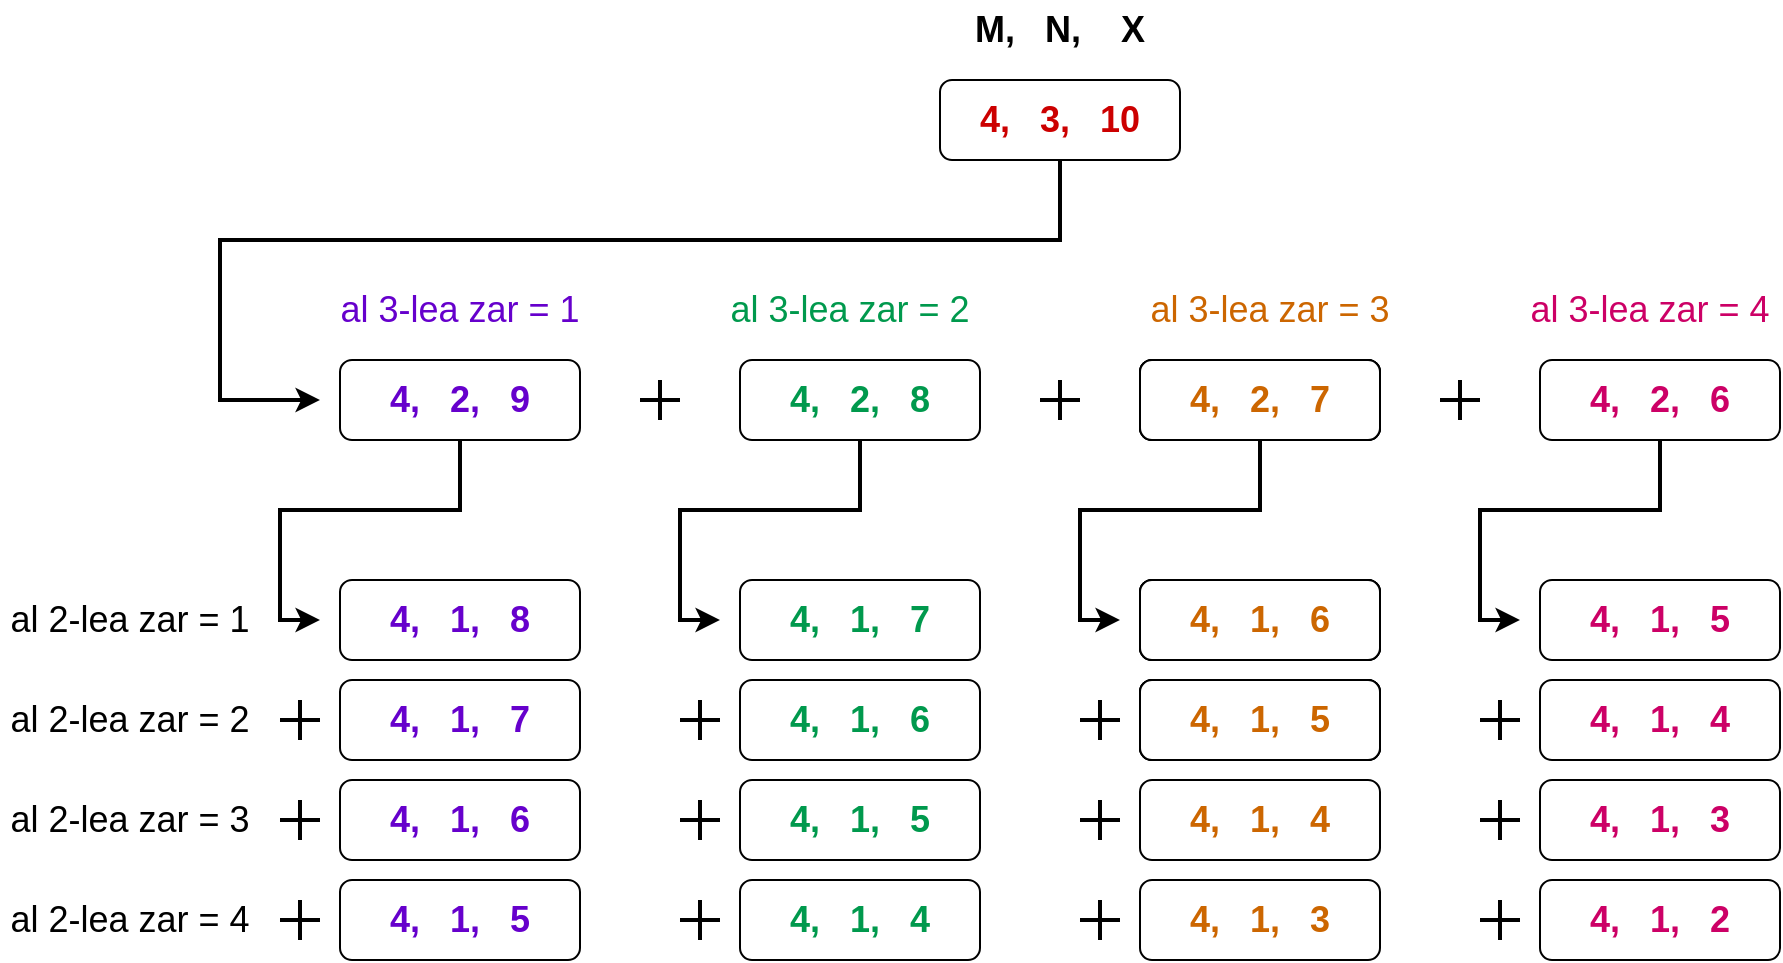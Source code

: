 <mxfile version="17.4.6" type="device"><diagram id="ODs-v9GNX_JuZ_AW3SLY" name="Page-1"><mxGraphModel dx="2071" dy="631" grid="1" gridSize="10" guides="1" tooltips="1" connect="1" arrows="1" fold="1" page="1" pageScale="1" pageWidth="850" pageHeight="1100" math="0" shadow="0"><root><mxCell id="0"/><mxCell id="1" parent="0"/><mxCell id="lGs6dSnpncBemj-owr9X-1" value="&lt;font color=&quot;#CC0000&quot;&gt;&lt;b&gt;&lt;font style=&quot;font-size: 18px&quot;&gt;4,&amp;nbsp;&amp;nbsp; 3,&amp;nbsp;&amp;nbsp; 10&lt;/font&gt;&lt;/b&gt;&lt;/font&gt;" style="rounded=1;whiteSpace=wrap;html=1;" vertex="1" parent="1"><mxGeometry x="340" y="140" width="120" height="40" as="geometry"/></mxCell><mxCell id="lGs6dSnpncBemj-owr9X-2" value="&lt;b&gt;M, &amp;nbsp; N, &amp;nbsp;&amp;nbsp; X&lt;/b&gt;" style="text;html=1;strokeColor=none;fillColor=none;align=center;verticalAlign=middle;whiteSpace=wrap;rounded=0;fontSize=18;fontColor=#000000;" vertex="1" parent="1"><mxGeometry x="330" y="100" width="140" height="30" as="geometry"/></mxCell><mxCell id="lGs6dSnpncBemj-owr9X-29" style="edgeStyle=orthogonalEdgeStyle;rounded=0;orthogonalLoop=1;jettySize=auto;html=1;fontSize=18;fontColor=#000000;strokeWidth=2;" edge="1" parent="1" source="lGs6dSnpncBemj-owr9X-3"><mxGeometry relative="1" as="geometry"><mxPoint x="30" y="410" as="targetPoint"/><Array as="points"><mxPoint x="100" y="355"/><mxPoint x="10" y="355"/><mxPoint x="10" y="410"/></Array></mxGeometry></mxCell><mxCell id="lGs6dSnpncBemj-owr9X-3" value="&lt;font&gt;&lt;b&gt;&lt;font style=&quot;font-size: 18px&quot;&gt;4,&amp;nbsp;&amp;nbsp; 2,&amp;nbsp;&amp;nbsp; 9&lt;/font&gt;&lt;/b&gt;&lt;/font&gt;" style="rounded=1;whiteSpace=wrap;html=1;fontColor=#6600CC;" vertex="1" parent="1"><mxGeometry x="40" y="280" width="120" height="40" as="geometry"/></mxCell><mxCell id="lGs6dSnpncBemj-owr9X-4" value="&lt;font&gt;&lt;b&gt;&lt;font style=&quot;font-size: 18px&quot;&gt;4,&amp;nbsp;&amp;nbsp; 2,&amp;nbsp;&amp;nbsp; 8&lt;br&gt;&lt;/font&gt;&lt;/b&gt;&lt;/font&gt;" style="rounded=1;whiteSpace=wrap;html=1;fontColor=#00994D;" vertex="1" parent="1"><mxGeometry x="240" y="280" width="120" height="40" as="geometry"/></mxCell><mxCell id="lGs6dSnpncBemj-owr9X-5" value="&lt;font&gt;&lt;b&gt;&lt;font style=&quot;font-size: 18px&quot;&gt;4,&amp;nbsp;&amp;nbsp; 2,&amp;nbsp;&amp;nbsp; 7&lt;/font&gt;&lt;/b&gt;&lt;/font&gt;" style="rounded=1;whiteSpace=wrap;html=1;fontColor=#7EA6E0;" vertex="1" parent="1"><mxGeometry x="440" y="280" width="120" height="40" as="geometry"/></mxCell><mxCell id="lGs6dSnpncBemj-owr9X-6" value="&lt;font&gt;&lt;b&gt;&lt;font style=&quot;font-size: 18px&quot;&gt;4,&amp;nbsp;&amp;nbsp; 2,&amp;nbsp;&amp;nbsp; 6&lt;/font&gt;&lt;/b&gt;&lt;/font&gt;" style="rounded=1;whiteSpace=wrap;html=1;fontColor=#CC0066;" vertex="1" parent="1"><mxGeometry x="640" y="280" width="120" height="40" as="geometry"/></mxCell><mxCell id="lGs6dSnpncBemj-owr9X-7" value="&lt;font&gt;&lt;b&gt;&lt;font style=&quot;font-size: 18px&quot;&gt;4,&amp;nbsp;&amp;nbsp; 1,&amp;nbsp;&amp;nbsp; 8&lt;/font&gt;&lt;/b&gt;&lt;/font&gt;" style="rounded=1;whiteSpace=wrap;html=1;fontColor=#6600CC;" vertex="1" parent="1"><mxGeometry x="40" y="390" width="120" height="40" as="geometry"/></mxCell><mxCell id="lGs6dSnpncBemj-owr9X-8" value="&lt;font&gt;&lt;b&gt;&lt;font style=&quot;font-size: 18px&quot;&gt;4,&amp;nbsp;&amp;nbsp; 1,&amp;nbsp;&amp;nbsp; 7&lt;/font&gt;&lt;/b&gt;&lt;/font&gt;" style="rounded=1;whiteSpace=wrap;html=1;fontColor=#6600CC;" vertex="1" parent="1"><mxGeometry x="40" y="440" width="120" height="40" as="geometry"/></mxCell><mxCell id="lGs6dSnpncBemj-owr9X-9" value="&lt;font&gt;&lt;b&gt;&lt;font style=&quot;font-size: 18px&quot;&gt;4,&amp;nbsp;&amp;nbsp; 1,&amp;nbsp;&amp;nbsp; 6&lt;/font&gt;&lt;/b&gt;&lt;/font&gt;" style="rounded=1;whiteSpace=wrap;html=1;fontColor=#6600CC;" vertex="1" parent="1"><mxGeometry x="40" y="490" width="120" height="40" as="geometry"/></mxCell><mxCell id="lGs6dSnpncBemj-owr9X-10" value="&lt;font&gt;&lt;b&gt;&lt;font style=&quot;font-size: 18px&quot;&gt;4,&amp;nbsp;&amp;nbsp; 1,&amp;nbsp;&amp;nbsp; 5&lt;/font&gt;&lt;/b&gt;&lt;/font&gt;" style="rounded=1;whiteSpace=wrap;html=1;fontColor=#6600CC;" vertex="1" parent="1"><mxGeometry x="40" y="540" width="120" height="40" as="geometry"/></mxCell><mxCell id="lGs6dSnpncBemj-owr9X-14" value="" style="group;strokeWidth=2;" vertex="1" connectable="0" parent="1"><mxGeometry x="190" y="290" width="20" height="20" as="geometry"/></mxCell><mxCell id="lGs6dSnpncBemj-owr9X-12" value="" style="endArrow=none;html=1;rounded=0;fontSize=18;fontColor=#000000;strokeWidth=2;" edge="1" parent="lGs6dSnpncBemj-owr9X-14"><mxGeometry width="50" height="50" relative="1" as="geometry"><mxPoint x="10" y="20" as="sourcePoint"/><mxPoint x="10" as="targetPoint"/></mxGeometry></mxCell><mxCell id="lGs6dSnpncBemj-owr9X-13" value="" style="endArrow=none;html=1;rounded=0;fontSize=18;fontColor=#000000;strokeWidth=2;" edge="1" parent="lGs6dSnpncBemj-owr9X-14"><mxGeometry width="50" height="50" relative="1" as="geometry"><mxPoint y="10" as="sourcePoint"/><mxPoint x="20" y="10" as="targetPoint"/></mxGeometry></mxCell><mxCell id="lGs6dSnpncBemj-owr9X-15" value="" style="group;strokeWidth=2;" vertex="1" connectable="0" parent="1"><mxGeometry x="10" y="450" width="20" height="20" as="geometry"/></mxCell><mxCell id="lGs6dSnpncBemj-owr9X-16" value="" style="endArrow=none;html=1;rounded=0;fontSize=18;fontColor=#000000;strokeWidth=2;" edge="1" parent="lGs6dSnpncBemj-owr9X-15"><mxGeometry width="50" height="50" relative="1" as="geometry"><mxPoint x="10" y="20" as="sourcePoint"/><mxPoint x="10" as="targetPoint"/></mxGeometry></mxCell><mxCell id="lGs6dSnpncBemj-owr9X-17" value="" style="endArrow=none;html=1;rounded=0;fontSize=18;fontColor=#000000;strokeWidth=2;" edge="1" parent="lGs6dSnpncBemj-owr9X-15"><mxGeometry width="50" height="50" relative="1" as="geometry"><mxPoint y="10" as="sourcePoint"/><mxPoint x="20" y="10" as="targetPoint"/></mxGeometry></mxCell><mxCell id="lGs6dSnpncBemj-owr9X-22" value="" style="group;strokeWidth=2;" vertex="1" connectable="0" parent="1"><mxGeometry x="10" y="500" width="20" height="20" as="geometry"/></mxCell><mxCell id="lGs6dSnpncBemj-owr9X-23" value="" style="endArrow=none;html=1;rounded=0;fontSize=18;fontColor=#000000;strokeWidth=2;" edge="1" parent="lGs6dSnpncBemj-owr9X-22"><mxGeometry width="50" height="50" relative="1" as="geometry"><mxPoint x="10" y="20" as="sourcePoint"/><mxPoint x="10" as="targetPoint"/></mxGeometry></mxCell><mxCell id="lGs6dSnpncBemj-owr9X-24" value="" style="endArrow=none;html=1;rounded=0;fontSize=18;fontColor=#000000;strokeWidth=2;" edge="1" parent="lGs6dSnpncBemj-owr9X-22"><mxGeometry width="50" height="50" relative="1" as="geometry"><mxPoint y="10" as="sourcePoint"/><mxPoint x="20" y="10" as="targetPoint"/></mxGeometry></mxCell><mxCell id="lGs6dSnpncBemj-owr9X-25" value="" style="group;strokeWidth=2;" vertex="1" connectable="0" parent="1"><mxGeometry x="10" y="550" width="20" height="20" as="geometry"/></mxCell><mxCell id="lGs6dSnpncBemj-owr9X-26" value="" style="endArrow=none;html=1;rounded=0;fontSize=18;fontColor=#000000;strokeWidth=2;" edge="1" parent="lGs6dSnpncBemj-owr9X-25"><mxGeometry width="50" height="50" relative="1" as="geometry"><mxPoint x="10" y="20" as="sourcePoint"/><mxPoint x="10" as="targetPoint"/></mxGeometry></mxCell><mxCell id="lGs6dSnpncBemj-owr9X-27" value="" style="endArrow=none;html=1;rounded=0;fontSize=18;fontColor=#000000;strokeWidth=2;" edge="1" parent="lGs6dSnpncBemj-owr9X-25"><mxGeometry width="50" height="50" relative="1" as="geometry"><mxPoint y="10" as="sourcePoint"/><mxPoint x="20" y="10" as="targetPoint"/></mxGeometry></mxCell><mxCell id="lGs6dSnpncBemj-owr9X-28" value="" style="endArrow=classic;html=1;rounded=0;fontSize=18;fontColor=#000000;strokeWidth=2;exitX=0.5;exitY=1;exitDx=0;exitDy=0;" edge="1" parent="1" source="lGs6dSnpncBemj-owr9X-1"><mxGeometry width="50" height="50" relative="1" as="geometry"><mxPoint x="420" y="220" as="sourcePoint"/><mxPoint x="30" y="300" as="targetPoint"/><Array as="points"><mxPoint x="400" y="220"/><mxPoint x="60" y="220"/><mxPoint x="-20" y="220"/><mxPoint x="-20" y="300"/></Array></mxGeometry></mxCell><mxCell id="lGs6dSnpncBemj-owr9X-44" style="edgeStyle=orthogonalEdgeStyle;rounded=0;orthogonalLoop=1;jettySize=auto;html=1;fontSize=18;fontColor=#000000;strokeWidth=2;" edge="1" parent="1"><mxGeometry relative="1" as="geometry"><mxPoint x="300" y="320" as="sourcePoint"/><mxPoint x="230" y="410" as="targetPoint"/><Array as="points"><mxPoint x="300" y="355"/><mxPoint x="210" y="355"/><mxPoint x="210" y="410"/></Array></mxGeometry></mxCell><mxCell id="lGs6dSnpncBemj-owr9X-45" value="&lt;font&gt;&lt;b&gt;&lt;font style=&quot;font-size: 18px&quot;&gt;4,&amp;nbsp;&amp;nbsp; 1,&amp;nbsp;&amp;nbsp; 7&lt;/font&gt;&lt;/b&gt;&lt;/font&gt;" style="rounded=1;whiteSpace=wrap;html=1;fontColor=#00994D;" vertex="1" parent="1"><mxGeometry x="240" y="390" width="120" height="40" as="geometry"/></mxCell><mxCell id="lGs6dSnpncBemj-owr9X-46" value="&lt;font&gt;&lt;b&gt;&lt;font style=&quot;font-size: 18px&quot;&gt;4,&amp;nbsp;&amp;nbsp; 1,&amp;nbsp;&amp;nbsp; 6&lt;/font&gt;&lt;/b&gt;&lt;/font&gt;" style="rounded=1;whiteSpace=wrap;html=1;fontColor=#00994D;" vertex="1" parent="1"><mxGeometry x="240" y="440" width="120" height="40" as="geometry"/></mxCell><mxCell id="lGs6dSnpncBemj-owr9X-47" value="&lt;font&gt;&lt;b&gt;&lt;font style=&quot;font-size: 18px&quot;&gt;4,&amp;nbsp;&amp;nbsp; 1,&amp;nbsp;&amp;nbsp; 5&lt;/font&gt;&lt;/b&gt;&lt;/font&gt;" style="rounded=1;whiteSpace=wrap;html=1;fontColor=#00994D;" vertex="1" parent="1"><mxGeometry x="240" y="490" width="120" height="40" as="geometry"/></mxCell><mxCell id="lGs6dSnpncBemj-owr9X-48" value="&lt;font&gt;&lt;b&gt;&lt;font style=&quot;font-size: 18px&quot;&gt;4,&amp;nbsp;&amp;nbsp; 1,&amp;nbsp;&amp;nbsp; 4&lt;/font&gt;&lt;/b&gt;&lt;/font&gt;" style="rounded=1;whiteSpace=wrap;html=1;fontColor=#00994D;" vertex="1" parent="1"><mxGeometry x="240" y="540" width="120" height="40" as="geometry"/></mxCell><mxCell id="lGs6dSnpncBemj-owr9X-49" value="" style="group;strokeWidth=2;" vertex="1" connectable="0" parent="1"><mxGeometry x="210" y="450" width="20" height="20" as="geometry"/></mxCell><mxCell id="lGs6dSnpncBemj-owr9X-50" value="" style="endArrow=none;html=1;rounded=0;fontSize=18;fontColor=#000000;strokeWidth=2;" edge="1" parent="lGs6dSnpncBemj-owr9X-49"><mxGeometry width="50" height="50" relative="1" as="geometry"><mxPoint x="10" y="20" as="sourcePoint"/><mxPoint x="10" as="targetPoint"/></mxGeometry></mxCell><mxCell id="lGs6dSnpncBemj-owr9X-51" value="" style="endArrow=none;html=1;rounded=0;fontSize=18;fontColor=#000000;strokeWidth=2;" edge="1" parent="lGs6dSnpncBemj-owr9X-49"><mxGeometry width="50" height="50" relative="1" as="geometry"><mxPoint y="10" as="sourcePoint"/><mxPoint x="20" y="10" as="targetPoint"/></mxGeometry></mxCell><mxCell id="lGs6dSnpncBemj-owr9X-52" value="" style="group;strokeWidth=2;" vertex="1" connectable="0" parent="1"><mxGeometry x="210" y="500" width="20" height="20" as="geometry"/></mxCell><mxCell id="lGs6dSnpncBemj-owr9X-53" value="" style="endArrow=none;html=1;rounded=0;fontSize=18;fontColor=#000000;strokeWidth=2;" edge="1" parent="lGs6dSnpncBemj-owr9X-52"><mxGeometry width="50" height="50" relative="1" as="geometry"><mxPoint x="10" y="20" as="sourcePoint"/><mxPoint x="10" as="targetPoint"/></mxGeometry></mxCell><mxCell id="lGs6dSnpncBemj-owr9X-54" value="" style="endArrow=none;html=1;rounded=0;fontSize=18;fontColor=#000000;strokeWidth=2;" edge="1" parent="lGs6dSnpncBemj-owr9X-52"><mxGeometry width="50" height="50" relative="1" as="geometry"><mxPoint y="10" as="sourcePoint"/><mxPoint x="20" y="10" as="targetPoint"/></mxGeometry></mxCell><mxCell id="lGs6dSnpncBemj-owr9X-55" value="" style="group;strokeWidth=2;" vertex="1" connectable="0" parent="1"><mxGeometry x="210" y="550" width="20" height="20" as="geometry"/></mxCell><mxCell id="lGs6dSnpncBemj-owr9X-56" value="" style="endArrow=none;html=1;rounded=0;fontSize=18;fontColor=#000000;strokeWidth=2;" edge="1" parent="lGs6dSnpncBemj-owr9X-55"><mxGeometry width="50" height="50" relative="1" as="geometry"><mxPoint x="10" y="20" as="sourcePoint"/><mxPoint x="10" as="targetPoint"/></mxGeometry></mxCell><mxCell id="lGs6dSnpncBemj-owr9X-57" value="" style="endArrow=none;html=1;rounded=0;fontSize=18;fontColor=#000000;strokeWidth=2;" edge="1" parent="lGs6dSnpncBemj-owr9X-55"><mxGeometry width="50" height="50" relative="1" as="geometry"><mxPoint y="10" as="sourcePoint"/><mxPoint x="20" y="10" as="targetPoint"/></mxGeometry></mxCell><mxCell id="lGs6dSnpncBemj-owr9X-58" value="" style="group;strokeWidth=2;" vertex="1" connectable="0" parent="1"><mxGeometry x="390" y="290" width="20" height="20" as="geometry"/></mxCell><mxCell id="lGs6dSnpncBemj-owr9X-59" value="" style="endArrow=none;html=1;rounded=0;fontSize=18;fontColor=#000000;strokeWidth=2;" edge="1" parent="lGs6dSnpncBemj-owr9X-58"><mxGeometry width="50" height="50" relative="1" as="geometry"><mxPoint x="10" y="20" as="sourcePoint"/><mxPoint x="10" as="targetPoint"/></mxGeometry></mxCell><mxCell id="lGs6dSnpncBemj-owr9X-60" value="" style="endArrow=none;html=1;rounded=0;fontSize=18;fontColor=#000000;strokeWidth=2;" edge="1" parent="lGs6dSnpncBemj-owr9X-58"><mxGeometry width="50" height="50" relative="1" as="geometry"><mxPoint y="10" as="sourcePoint"/><mxPoint x="20" y="10" as="targetPoint"/></mxGeometry></mxCell><mxCell id="lGs6dSnpncBemj-owr9X-61" value="" style="group;strokeWidth=2;" vertex="1" connectable="0" parent="1"><mxGeometry x="590" y="290" width="20" height="20" as="geometry"/></mxCell><mxCell id="lGs6dSnpncBemj-owr9X-62" value="" style="endArrow=none;html=1;rounded=0;fontSize=18;fontColor=#000000;strokeWidth=2;" edge="1" parent="lGs6dSnpncBemj-owr9X-61"><mxGeometry width="50" height="50" relative="1" as="geometry"><mxPoint x="10" y="20" as="sourcePoint"/><mxPoint x="10" as="targetPoint"/></mxGeometry></mxCell><mxCell id="lGs6dSnpncBemj-owr9X-63" value="" style="endArrow=none;html=1;rounded=0;fontSize=18;fontColor=#000000;strokeWidth=2;" edge="1" parent="lGs6dSnpncBemj-owr9X-61"><mxGeometry width="50" height="50" relative="1" as="geometry"><mxPoint y="10" as="sourcePoint"/><mxPoint x="20" y="10" as="targetPoint"/></mxGeometry></mxCell><mxCell id="lGs6dSnpncBemj-owr9X-64" style="edgeStyle=orthogonalEdgeStyle;rounded=0;orthogonalLoop=1;jettySize=auto;html=1;fontSize=18;fontColor=#000000;strokeWidth=2;" edge="1" parent="1"><mxGeometry relative="1" as="geometry"><mxPoint x="500" y="320" as="sourcePoint"/><mxPoint x="430" y="410" as="targetPoint"/><Array as="points"><mxPoint x="500" y="355"/><mxPoint x="410" y="355"/><mxPoint x="410" y="410"/></Array></mxGeometry></mxCell><mxCell id="lGs6dSnpncBemj-owr9X-65" value="&lt;font color=&quot;#CC0000&quot;&gt;&lt;b&gt;&lt;font style=&quot;font-size: 18px&quot;&gt;4,&amp;nbsp;&amp;nbsp; 1,&amp;nbsp;&amp;nbsp; 8&lt;/font&gt;&lt;/b&gt;&lt;/font&gt;" style="rounded=1;whiteSpace=wrap;html=1;" vertex="1" parent="1"><mxGeometry x="440" y="390" width="120" height="40" as="geometry"/></mxCell><mxCell id="lGs6dSnpncBemj-owr9X-66" value="&lt;font color=&quot;#CC0000&quot;&gt;&lt;b&gt;&lt;font style=&quot;font-size: 18px&quot;&gt;4,&amp;nbsp;&amp;nbsp; 1,&amp;nbsp;&amp;nbsp; 7&lt;/font&gt;&lt;/b&gt;&lt;/font&gt;" style="rounded=1;whiteSpace=wrap;html=1;" vertex="1" parent="1"><mxGeometry x="440" y="440" width="120" height="40" as="geometry"/></mxCell><mxCell id="lGs6dSnpncBemj-owr9X-67" value="&lt;font&gt;&lt;b&gt;&lt;font style=&quot;font-size: 18px&quot;&gt;4,&amp;nbsp;&amp;nbsp; 1,&amp;nbsp;&amp;nbsp; 4&lt;/font&gt;&lt;/b&gt;&lt;/font&gt;" style="rounded=1;whiteSpace=wrap;html=1;fontColor=#CC6600;" vertex="1" parent="1"><mxGeometry x="440" y="490" width="120" height="40" as="geometry"/></mxCell><mxCell id="lGs6dSnpncBemj-owr9X-68" value="&lt;font&gt;&lt;b&gt;&lt;font style=&quot;font-size: 18px&quot;&gt;4,&amp;nbsp;&amp;nbsp; 1,&amp;nbsp;&amp;nbsp; 3&lt;/font&gt;&lt;/b&gt;&lt;/font&gt;" style="rounded=1;whiteSpace=wrap;html=1;labelBackgroundColor=default;fontColor=#CC6600;" vertex="1" parent="1"><mxGeometry x="440" y="540" width="120" height="40" as="geometry"/></mxCell><mxCell id="lGs6dSnpncBemj-owr9X-69" value="" style="group;strokeWidth=2;" vertex="1" connectable="0" parent="1"><mxGeometry x="410" y="450" width="20" height="20" as="geometry"/></mxCell><mxCell id="lGs6dSnpncBemj-owr9X-70" value="" style="endArrow=none;html=1;rounded=0;fontSize=18;fontColor=#000000;strokeWidth=2;" edge="1" parent="lGs6dSnpncBemj-owr9X-69"><mxGeometry width="50" height="50" relative="1" as="geometry"><mxPoint x="10" y="20" as="sourcePoint"/><mxPoint x="10" as="targetPoint"/></mxGeometry></mxCell><mxCell id="lGs6dSnpncBemj-owr9X-71" value="" style="endArrow=none;html=1;rounded=0;fontSize=18;fontColor=#000000;strokeWidth=2;" edge="1" parent="lGs6dSnpncBemj-owr9X-69"><mxGeometry width="50" height="50" relative="1" as="geometry"><mxPoint y="10" as="sourcePoint"/><mxPoint x="20" y="10" as="targetPoint"/></mxGeometry></mxCell><mxCell id="lGs6dSnpncBemj-owr9X-72" value="" style="group;strokeWidth=2;" vertex="1" connectable="0" parent="1"><mxGeometry x="410" y="500" width="20" height="20" as="geometry"/></mxCell><mxCell id="lGs6dSnpncBemj-owr9X-73" value="" style="endArrow=none;html=1;rounded=0;fontSize=18;fontColor=#000000;strokeWidth=2;" edge="1" parent="lGs6dSnpncBemj-owr9X-72"><mxGeometry width="50" height="50" relative="1" as="geometry"><mxPoint x="10" y="20" as="sourcePoint"/><mxPoint x="10" as="targetPoint"/></mxGeometry></mxCell><mxCell id="lGs6dSnpncBemj-owr9X-74" value="" style="endArrow=none;html=1;rounded=0;fontSize=18;fontColor=#000000;strokeWidth=2;" edge="1" parent="lGs6dSnpncBemj-owr9X-72"><mxGeometry width="50" height="50" relative="1" as="geometry"><mxPoint y="10" as="sourcePoint"/><mxPoint x="20" y="10" as="targetPoint"/></mxGeometry></mxCell><mxCell id="lGs6dSnpncBemj-owr9X-75" value="" style="group;strokeWidth=2;" vertex="1" connectable="0" parent="1"><mxGeometry x="410" y="550" width="20" height="20" as="geometry"/></mxCell><mxCell id="lGs6dSnpncBemj-owr9X-76" value="" style="endArrow=none;html=1;rounded=0;fontSize=18;fontColor=#000000;strokeWidth=2;" edge="1" parent="lGs6dSnpncBemj-owr9X-75"><mxGeometry width="50" height="50" relative="1" as="geometry"><mxPoint x="10" y="20" as="sourcePoint"/><mxPoint x="10" as="targetPoint"/></mxGeometry></mxCell><mxCell id="lGs6dSnpncBemj-owr9X-77" value="" style="endArrow=none;html=1;rounded=0;fontSize=18;fontColor=#000000;strokeWidth=2;" edge="1" parent="lGs6dSnpncBemj-owr9X-75"><mxGeometry width="50" height="50" relative="1" as="geometry"><mxPoint y="10" as="sourcePoint"/><mxPoint x="20" y="10" as="targetPoint"/></mxGeometry></mxCell><mxCell id="lGs6dSnpncBemj-owr9X-78" style="edgeStyle=orthogonalEdgeStyle;rounded=0;orthogonalLoop=1;jettySize=auto;html=1;fontSize=18;fontColor=#000000;strokeWidth=2;" edge="1" parent="1"><mxGeometry relative="1" as="geometry"><mxPoint x="700" y="320" as="sourcePoint"/><mxPoint x="630" y="410" as="targetPoint"/><Array as="points"><mxPoint x="700" y="355"/><mxPoint x="610" y="355"/><mxPoint x="610" y="410"/></Array></mxGeometry></mxCell><mxCell id="lGs6dSnpncBemj-owr9X-79" value="&lt;font&gt;&lt;b&gt;&lt;font style=&quot;font-size: 18px&quot;&gt;4,&amp;nbsp;&amp;nbsp; 1,&amp;nbsp;&amp;nbsp; 5&lt;/font&gt;&lt;/b&gt;&lt;/font&gt;" style="rounded=1;whiteSpace=wrap;html=1;fontColor=#CC0066;" vertex="1" parent="1"><mxGeometry x="640" y="390" width="120" height="40" as="geometry"/></mxCell><mxCell id="lGs6dSnpncBemj-owr9X-80" value="&lt;font&gt;&lt;b&gt;&lt;font style=&quot;font-size: 18px&quot;&gt;4,&amp;nbsp;&amp;nbsp; 1,&amp;nbsp;&amp;nbsp; 4&lt;/font&gt;&lt;/b&gt;&lt;/font&gt;" style="rounded=1;whiteSpace=wrap;html=1;fontColor=#CC0066;" vertex="1" parent="1"><mxGeometry x="640" y="440" width="120" height="40" as="geometry"/></mxCell><mxCell id="lGs6dSnpncBemj-owr9X-81" value="&lt;font&gt;&lt;b&gt;&lt;font style=&quot;font-size: 18px&quot;&gt;4,&amp;nbsp;&amp;nbsp; 1,&amp;nbsp;&amp;nbsp; 3&lt;/font&gt;&lt;/b&gt;&lt;/font&gt;" style="rounded=1;whiteSpace=wrap;html=1;fontColor=#CC0066;" vertex="1" parent="1"><mxGeometry x="640" y="490" width="120" height="40" as="geometry"/></mxCell><mxCell id="lGs6dSnpncBemj-owr9X-82" value="&lt;font&gt;&lt;b&gt;&lt;font style=&quot;font-size: 18px&quot;&gt;4,&amp;nbsp;&amp;nbsp; 1,&amp;nbsp;&amp;nbsp; 2&lt;/font&gt;&lt;/b&gt;&lt;/font&gt;" style="rounded=1;whiteSpace=wrap;html=1;fontColor=#CC0066;" vertex="1" parent="1"><mxGeometry x="640" y="540" width="120" height="40" as="geometry"/></mxCell><mxCell id="lGs6dSnpncBemj-owr9X-83" value="" style="group;strokeWidth=2;" vertex="1" connectable="0" parent="1"><mxGeometry x="610" y="450" width="20" height="20" as="geometry"/></mxCell><mxCell id="lGs6dSnpncBemj-owr9X-84" value="" style="endArrow=none;html=1;rounded=0;fontSize=18;fontColor=#000000;strokeWidth=2;" edge="1" parent="lGs6dSnpncBemj-owr9X-83"><mxGeometry width="50" height="50" relative="1" as="geometry"><mxPoint x="10" y="20" as="sourcePoint"/><mxPoint x="10" as="targetPoint"/></mxGeometry></mxCell><mxCell id="lGs6dSnpncBemj-owr9X-85" value="" style="endArrow=none;html=1;rounded=0;fontSize=18;fontColor=#000000;strokeWidth=2;" edge="1" parent="lGs6dSnpncBemj-owr9X-83"><mxGeometry width="50" height="50" relative="1" as="geometry"><mxPoint y="10" as="sourcePoint"/><mxPoint x="20" y="10" as="targetPoint"/></mxGeometry></mxCell><mxCell id="lGs6dSnpncBemj-owr9X-86" value="" style="group;strokeWidth=2;" vertex="1" connectable="0" parent="1"><mxGeometry x="610" y="500" width="20" height="20" as="geometry"/></mxCell><mxCell id="lGs6dSnpncBemj-owr9X-87" value="" style="endArrow=none;html=1;rounded=0;fontSize=18;fontColor=#000000;strokeWidth=2;" edge="1" parent="lGs6dSnpncBemj-owr9X-86"><mxGeometry width="50" height="50" relative="1" as="geometry"><mxPoint x="10" y="20" as="sourcePoint"/><mxPoint x="10" as="targetPoint"/></mxGeometry></mxCell><mxCell id="lGs6dSnpncBemj-owr9X-88" value="" style="endArrow=none;html=1;rounded=0;fontSize=18;fontColor=#000000;strokeWidth=2;" edge="1" parent="lGs6dSnpncBemj-owr9X-86"><mxGeometry width="50" height="50" relative="1" as="geometry"><mxPoint y="10" as="sourcePoint"/><mxPoint x="20" y="10" as="targetPoint"/></mxGeometry></mxCell><mxCell id="lGs6dSnpncBemj-owr9X-89" value="" style="group;strokeWidth=2;" vertex="1" connectable="0" parent="1"><mxGeometry x="610" y="550" width="20" height="20" as="geometry"/></mxCell><mxCell id="lGs6dSnpncBemj-owr9X-90" value="" style="endArrow=none;html=1;rounded=0;fontSize=18;fontColor=#000000;strokeWidth=2;" edge="1" parent="lGs6dSnpncBemj-owr9X-89"><mxGeometry width="50" height="50" relative="1" as="geometry"><mxPoint x="10" y="20" as="sourcePoint"/><mxPoint x="10" as="targetPoint"/></mxGeometry></mxCell><mxCell id="lGs6dSnpncBemj-owr9X-91" value="" style="endArrow=none;html=1;rounded=0;fontSize=18;fontColor=#000000;strokeWidth=2;" edge="1" parent="lGs6dSnpncBemj-owr9X-89"><mxGeometry width="50" height="50" relative="1" as="geometry"><mxPoint y="10" as="sourcePoint"/><mxPoint x="20" y="10" as="targetPoint"/></mxGeometry></mxCell><mxCell id="lGs6dSnpncBemj-owr9X-92" value="&lt;font&gt;&lt;b&gt;&lt;font style=&quot;font-size: 18px&quot;&gt;4,&amp;nbsp;&amp;nbsp; 2,&amp;nbsp;&amp;nbsp; 7&lt;/font&gt;&lt;/b&gt;&lt;/font&gt;" style="rounded=1;whiteSpace=wrap;html=1;fontColor=#990099;labelBackgroundColor=default;" vertex="1" parent="1"><mxGeometry x="440" y="280" width="120" height="40" as="geometry"/></mxCell><mxCell id="lGs6dSnpncBemj-owr9X-93" value="&lt;font&gt;&lt;b&gt;&lt;font style=&quot;font-size: 18px&quot;&gt;4,&amp;nbsp;&amp;nbsp; 1,&amp;nbsp;&amp;nbsp; 8&lt;/font&gt;&lt;/b&gt;&lt;/font&gt;" style="rounded=1;whiteSpace=wrap;html=1;labelBackgroundColor=default;fontColor=#990099;" vertex="1" parent="1"><mxGeometry x="440" y="390" width="120" height="40" as="geometry"/></mxCell><mxCell id="lGs6dSnpncBemj-owr9X-94" value="&lt;font&gt;&lt;b&gt;&lt;font style=&quot;font-size: 18px&quot;&gt;4,&amp;nbsp;&amp;nbsp; 1,&amp;nbsp;&amp;nbsp; 7&lt;/font&gt;&lt;/b&gt;&lt;/font&gt;" style="rounded=1;whiteSpace=wrap;html=1;labelBackgroundColor=default;fontColor=#990099;" vertex="1" parent="1"><mxGeometry x="440" y="440" width="120" height="40" as="geometry"/></mxCell><mxCell id="lGs6dSnpncBemj-owr9X-95" value="&lt;font&gt;&lt;b&gt;&lt;font style=&quot;font-size: 18px&quot;&gt;4,&amp;nbsp;&amp;nbsp; 2,&amp;nbsp;&amp;nbsp; 7&lt;/font&gt;&lt;/b&gt;&lt;/font&gt;" style="rounded=1;whiteSpace=wrap;html=1;fontColor=#CC6600;labelBackgroundColor=default;" vertex="1" parent="1"><mxGeometry x="440" y="280" width="120" height="40" as="geometry"/></mxCell><mxCell id="lGs6dSnpncBemj-owr9X-96" value="&lt;font&gt;&lt;b&gt;&lt;font style=&quot;font-size: 18px&quot;&gt;4,&amp;nbsp;&amp;nbsp; 1,&amp;nbsp;&amp;nbsp; 6&lt;/font&gt;&lt;/b&gt;&lt;/font&gt;" style="rounded=1;whiteSpace=wrap;html=1;labelBackgroundColor=default;fontColor=#CC6600;" vertex="1" parent="1"><mxGeometry x="440" y="390" width="120" height="40" as="geometry"/></mxCell><mxCell id="lGs6dSnpncBemj-owr9X-97" value="&lt;font&gt;&lt;b&gt;&lt;font style=&quot;font-size: 18px&quot;&gt;4,&amp;nbsp;&amp;nbsp; 1,&amp;nbsp;&amp;nbsp; 5&lt;/font&gt;&lt;/b&gt;&lt;/font&gt;" style="rounded=1;whiteSpace=wrap;html=1;labelBackgroundColor=default;fontColor=#CC6600;" vertex="1" parent="1"><mxGeometry x="440" y="440" width="120" height="40" as="geometry"/></mxCell><mxCell id="lGs6dSnpncBemj-owr9X-98" value="&lt;font color=&quot;#00994D&quot;&gt;al 3-lea zar = 2&lt;/font&gt;" style="text;html=1;strokeColor=none;fillColor=none;align=center;verticalAlign=middle;whiteSpace=wrap;rounded=0;labelBackgroundColor=default;fontSize=18;fontColor=#990099;" vertex="1" parent="1"><mxGeometry x="230" y="240" width="130" height="30" as="geometry"/></mxCell><mxCell id="lGs6dSnpncBemj-owr9X-99" value="&lt;font&gt;al 2-lea zar = 1&lt;/font&gt;" style="text;html=1;strokeColor=none;fillColor=none;align=center;verticalAlign=middle;whiteSpace=wrap;rounded=0;labelBackgroundColor=default;fontSize=18;fontColor=#000000;" vertex="1" parent="1"><mxGeometry x="-130" y="395" width="130" height="30" as="geometry"/></mxCell><mxCell id="lGs6dSnpncBemj-owr9X-100" value="&lt;font color=&quot;#CC6600&quot;&gt;al 3-lea zar = 3&lt;/font&gt;" style="text;html=1;strokeColor=none;fillColor=none;align=center;verticalAlign=middle;whiteSpace=wrap;rounded=0;labelBackgroundColor=default;fontSize=18;fontColor=#990099;" vertex="1" parent="1"><mxGeometry x="440" y="240" width="130" height="30" as="geometry"/></mxCell><mxCell id="lGs6dSnpncBemj-owr9X-101" value="&lt;font color=&quot;#CC0066&quot;&gt;al 3-lea zar = 4&lt;br&gt;&lt;/font&gt;" style="text;html=1;strokeColor=none;fillColor=none;align=center;verticalAlign=middle;whiteSpace=wrap;rounded=0;labelBackgroundColor=default;fontSize=18;fontColor=#990099;" vertex="1" parent="1"><mxGeometry x="630" y="240" width="130" height="30" as="geometry"/></mxCell><mxCell id="lGs6dSnpncBemj-owr9X-102" value="&lt;font color=&quot;#6600CC&quot;&gt;al 3-lea zar = 1&lt;/font&gt;" style="text;html=1;strokeColor=none;fillColor=none;align=center;verticalAlign=middle;whiteSpace=wrap;rounded=0;labelBackgroundColor=default;fontSize=18;fontColor=#990099;" vertex="1" parent="1"><mxGeometry x="35" y="240" width="130" height="30" as="geometry"/></mxCell><mxCell id="lGs6dSnpncBemj-owr9X-103" value="&lt;font&gt;al 2-lea zar = 2&lt;/font&gt;" style="text;html=1;strokeColor=none;fillColor=none;align=center;verticalAlign=middle;whiteSpace=wrap;rounded=0;labelBackgroundColor=default;fontSize=18;fontColor=#000000;" vertex="1" parent="1"><mxGeometry x="-130" y="445" width="130" height="30" as="geometry"/></mxCell><mxCell id="lGs6dSnpncBemj-owr9X-104" value="&lt;font&gt;al 2-lea zar = 3&lt;/font&gt;" style="text;html=1;strokeColor=none;fillColor=none;align=center;verticalAlign=middle;whiteSpace=wrap;rounded=0;labelBackgroundColor=default;fontSize=18;fontColor=#000000;" vertex="1" parent="1"><mxGeometry x="-130" y="495" width="130" height="30" as="geometry"/></mxCell><mxCell id="lGs6dSnpncBemj-owr9X-105" value="&lt;font&gt;al 2-lea zar = 4&lt;/font&gt;" style="text;html=1;strokeColor=none;fillColor=none;align=center;verticalAlign=middle;whiteSpace=wrap;rounded=0;labelBackgroundColor=default;fontSize=18;fontColor=#000000;" vertex="1" parent="1"><mxGeometry x="-130" y="545" width="130" height="30" as="geometry"/></mxCell></root></mxGraphModel></diagram></mxfile>